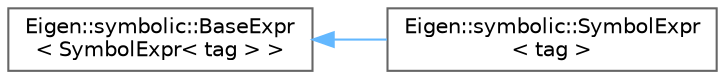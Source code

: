 digraph "Graphical Class Hierarchy"
{
 // LATEX_PDF_SIZE
  bgcolor="transparent";
  edge [fontname=Helvetica,fontsize=10,labelfontname=Helvetica,labelfontsize=10];
  node [fontname=Helvetica,fontsize=10,shape=box,height=0.2,width=0.4];
  rankdir="LR";
  Node0 [id="Node000000",label="Eigen::symbolic::BaseExpr\l\< SymbolExpr\< tag \> \>",height=0.2,width=0.4,color="grey40", fillcolor="white", style="filled",URL="$classEigen_1_1symbolic_1_1BaseExpr.html",tooltip=" "];
  Node0 -> Node1 [id="edge1311_Node000000_Node000001",dir="back",color="steelblue1",style="solid",tooltip=" "];
  Node1 [id="Node000001",label="Eigen::symbolic::SymbolExpr\l\< tag \>",height=0.2,width=0.4,color="grey40", fillcolor="white", style="filled",URL="$classEigen_1_1symbolic_1_1SymbolExpr.html",tooltip=" "];
}
